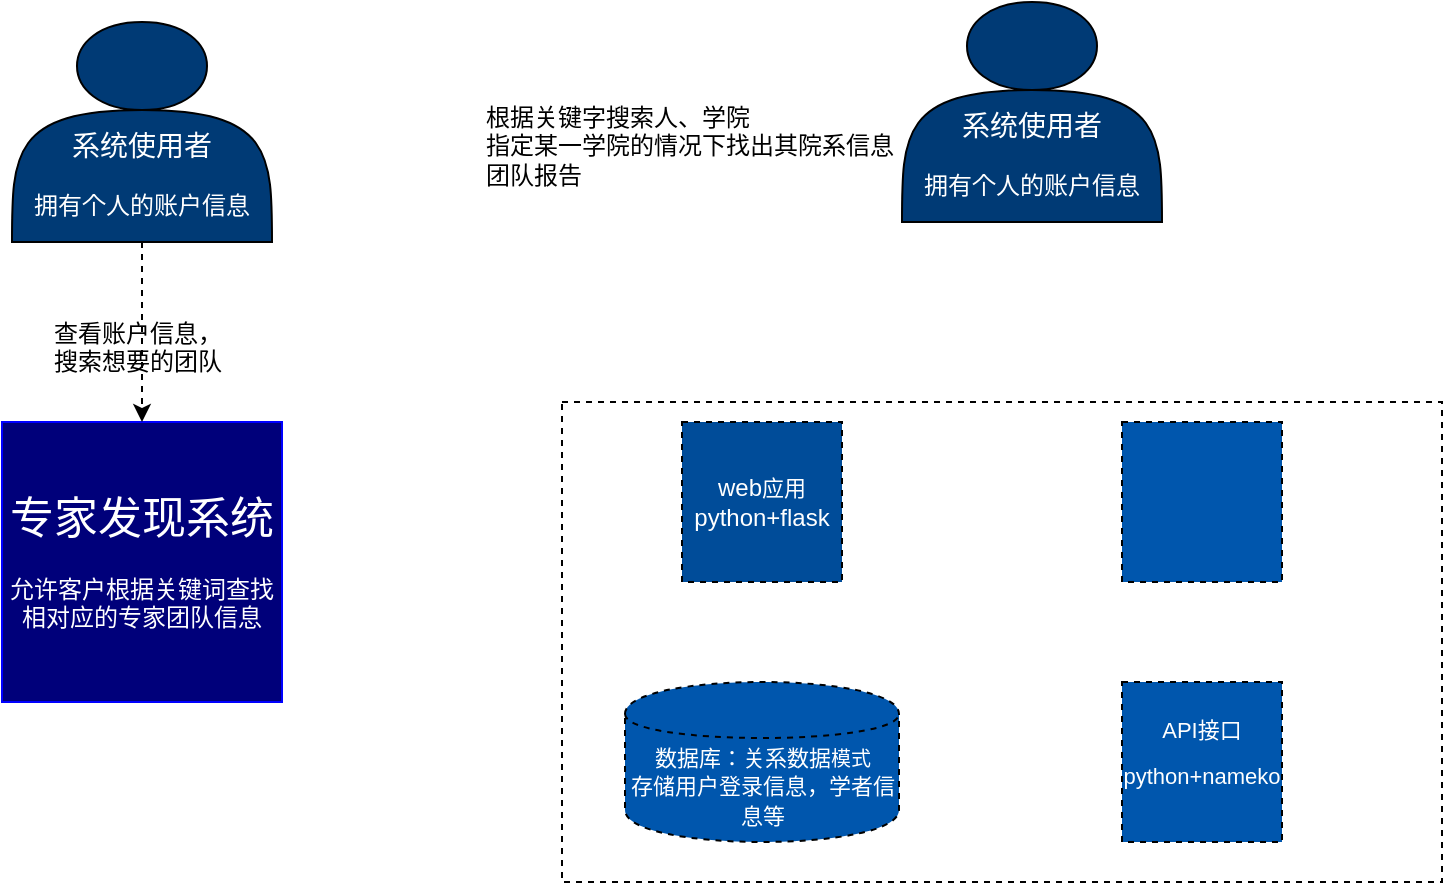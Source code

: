<mxfile version="10.6.6" type="github"><diagram id="TarMb8kzhrl3h8UoCms_" name="Page-1"><mxGraphModel dx="950" dy="543" grid="1" gridSize="10" guides="1" tooltips="1" connect="1" arrows="1" fold="1" page="1" pageScale="1" pageWidth="827" pageHeight="1169" math="0" shadow="0"><root><mxCell id="0"/><mxCell id="1" parent="0"/><mxCell id="7zyUNePaHdiUhbGrTY7F-1" value="&lt;font color=&quot;#ffffff&quot; style=&quot;font-size: 12px&quot;&gt;&lt;br&gt;&lt;br&gt;&lt;br&gt;&lt;font style=&quot;font-size: 14px&quot;&gt;系统使用者&lt;br&gt;&lt;/font&gt;&lt;span&gt;&lt;br&gt;拥有&lt;/span&gt;&lt;span&gt;个人的账户信息&lt;/span&gt;&lt;/font&gt;" style="shape=actor;whiteSpace=wrap;html=1;fillColor=#003A75;" parent="1" vertex="1"><mxGeometry x="15" y="50" width="130" height="110" as="geometry"/></mxCell><mxCell id="7zyUNePaHdiUhbGrTY7F-2" value="&lt;font color=&quot;#ffffff&quot;&gt;&lt;font style=&quot;font-size: 22px&quot;&gt;专家发现系统&lt;/font&gt;&lt;br&gt;&lt;br&gt;允许客户根据关键词查找&lt;br&gt;相对应的专家团队信息&lt;br&gt;&lt;/font&gt;" style="whiteSpace=wrap;html=1;aspect=fixed;strokeColor=#0000FF;shadow=0;fillColor=#00007A;" parent="1" vertex="1"><mxGeometry x="10" y="250" width="140" height="140" as="geometry"/></mxCell><mxCell id="QAeC_qaXQ9XypWfVBsK--1" value="&lt;font color=&quot;#ffffff&quot; style=&quot;font-size: 12px&quot;&gt;&lt;br&gt;&lt;br&gt;&lt;br&gt;&lt;font style=&quot;font-size: 14px&quot;&gt;系统使用者&lt;br&gt;&lt;/font&gt;&lt;span&gt;&lt;br&gt;拥有&lt;/span&gt;&lt;span&gt;个人的账户信息&lt;/span&gt;&lt;/font&gt;" style="shape=actor;whiteSpace=wrap;html=1;fillColor=#003A75;" vertex="1" parent="1"><mxGeometry x="460" y="40" width="130" height="110" as="geometry"/></mxCell><mxCell id="QAeC_qaXQ9XypWfVBsK--2" value="" style="rounded=0;whiteSpace=wrap;html=1;dashed=1;" vertex="1" parent="1"><mxGeometry x="290" y="240" width="440" height="240" as="geometry"/></mxCell><mxCell id="QAeC_qaXQ9XypWfVBsK--4" value="" style="endArrow=classic;html=1;exitX=0.5;exitY=1;exitDx=0;exitDy=0;dashed=1;" edge="1" parent="1" source="7zyUNePaHdiUhbGrTY7F-1"><mxGeometry width="50" height="50" relative="1" as="geometry"><mxPoint x="10" y="630" as="sourcePoint"/><mxPoint x="80" y="250" as="targetPoint"/></mxGeometry></mxCell><mxCell id="QAeC_qaXQ9XypWfVBsK--5" value="&lt;span&gt;查看账户信息，&lt;/span&gt;&lt;br&gt;&lt;span&gt;搜索想要的团队&lt;/span&gt;" style="text;html=1;resizable=0;points=[];autosize=1;align=left;verticalAlign=top;spacingTop=-4;" vertex="1" parent="1"><mxGeometry x="34" y="196" width="100" height="30" as="geometry"/></mxCell><mxCell id="QAeC_qaXQ9XypWfVBsK--6" value="&lt;font color=&quot;#ffffff&quot;&gt;web&lt;font style=&quot;font-size: 11px&quot;&gt;应用&lt;/font&gt;&lt;br&gt;python+flask&lt;br&gt;&lt;/font&gt;" style="whiteSpace=wrap;html=1;aspect=fixed;dashed=1;fillColor=#004C99;" vertex="1" parent="1"><mxGeometry x="350" y="250" width="80" height="80" as="geometry"/></mxCell><mxCell id="QAeC_qaXQ9XypWfVBsK--7" value="" style="whiteSpace=wrap;html=1;aspect=fixed;dashed=1;fillColor=#0056AD;" vertex="1" parent="1"><mxGeometry x="570" y="250" width="80" height="80" as="geometry"/></mxCell><mxCell id="QAeC_qaXQ9XypWfVBsK--9" value="&lt;font color=&quot;#ffffff&quot;&gt;&lt;font style=&quot;font-size: 11px&quot;&gt;数据库：关系数据&lt;/font&gt;&lt;font style=&quot;font-size: 10px&quot;&gt;模式&lt;br style=&quot;font-size: 10px&quot;&gt;&lt;/font&gt;&lt;font style=&quot;font-size: 11px&quot;&gt;存储用户登录信息，学者信息等&lt;/font&gt;&lt;/font&gt;&lt;br&gt;" style="shape=cylinder;whiteSpace=wrap;html=1;boundedLbl=1;backgroundOutline=1;dashed=1;fillColor=#0056AD;" vertex="1" parent="1"><mxGeometry x="321.5" y="380" width="137" height="80" as="geometry"/></mxCell><mxCell id="QAeC_qaXQ9XypWfVBsK--10" value="根据关键字搜索人、学院&lt;br&gt;指定某一学院的情况下找出其院系信息&lt;br&gt;团队报告&lt;br&gt;" style="text;html=1;resizable=0;points=[];autosize=1;align=left;verticalAlign=top;spacingTop=-4;" vertex="1" parent="1"><mxGeometry x="250" y="88" width="220" height="40" as="geometry"/></mxCell><mxCell id="QAeC_qaXQ9XypWfVBsK--11" value="&lt;font color=&quot;#ffffff&quot; style=&quot;font-size: 11px&quot;&gt;API接口&lt;br style=&quot;font-size: 11px&quot;&gt;&lt;/font&gt;&lt;p style=&quot;line-height: 100% ; font-size: 11px&quot;&gt;&lt;font color=&quot;#ffffff&quot; style=&quot;font-size: 11px&quot;&gt;python+nameko&lt;/font&gt;&lt;/p&gt;" style="whiteSpace=wrap;html=1;aspect=fixed;dashed=1;fillColor=#0056AD;" vertex="1" parent="1"><mxGeometry x="570" y="380" width="80" height="80" as="geometry"/></mxCell></root></mxGraphModel></diagram></mxfile>